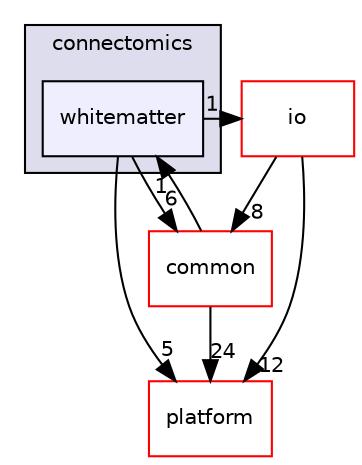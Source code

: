 digraph "bioexplorer/backend/science/connectomics/whitematter" {
  compound=true
  node [ fontsize="10", fontname="Helvetica"];
  edge [ labelfontsize="10", labelfontname="Helvetica"];
  subgraph clusterdir_facbdce5043c3807997b3ff6b2f121e6 {
    graph [ bgcolor="#ddddee", pencolor="black", label="connectomics" fontname="Helvetica", fontsize="10", URL="dir_facbdce5043c3807997b3ff6b2f121e6.html"]
  dir_49d94f51ac5b3c777b051c047407c3de [shape=box, label="whitematter", style="filled", fillcolor="#eeeeff", pencolor="black", URL="dir_49d94f51ac5b3c777b051c047407c3de.html"];
  }
  dir_250f267abadc546ecc00bd4d0ef83277 [shape=box label="io" fillcolor="white" style="filled" color="red" URL="dir_250f267abadc546ecc00bd4d0ef83277.html"];
  dir_5e35986c19ea419782b8bbaa2dbf7d22 [shape=box label="common" fillcolor="white" style="filled" color="red" URL="dir_5e35986c19ea419782b8bbaa2dbf7d22.html"];
  dir_c5a52a81292cf9a5167198f4f346d6d9 [shape=box label="platform" fillcolor="white" style="filled" color="red" URL="dir_c5a52a81292cf9a5167198f4f346d6d9.html"];
  dir_250f267abadc546ecc00bd4d0ef83277->dir_5e35986c19ea419782b8bbaa2dbf7d22 [headlabel="8", labeldistance=1.5 headhref="dir_000051_000043.html"];
  dir_250f267abadc546ecc00bd4d0ef83277->dir_c5a52a81292cf9a5167198f4f346d6d9 [headlabel="12", labeldistance=1.5 headhref="dir_000051_000061.html"];
  dir_49d94f51ac5b3c777b051c047407c3de->dir_250f267abadc546ecc00bd4d0ef83277 [headlabel="1", labeldistance=1.5 headhref="dir_000049_000051.html"];
  dir_49d94f51ac5b3c777b051c047407c3de->dir_5e35986c19ea419782b8bbaa2dbf7d22 [headlabel="6", labeldistance=1.5 headhref="dir_000049_000043.html"];
  dir_49d94f51ac5b3c777b051c047407c3de->dir_c5a52a81292cf9a5167198f4f346d6d9 [headlabel="5", labeldistance=1.5 headhref="dir_000049_000061.html"];
  dir_5e35986c19ea419782b8bbaa2dbf7d22->dir_49d94f51ac5b3c777b051c047407c3de [headlabel="1", labeldistance=1.5 headhref="dir_000043_000049.html"];
  dir_5e35986c19ea419782b8bbaa2dbf7d22->dir_c5a52a81292cf9a5167198f4f346d6d9 [headlabel="24", labeldistance=1.5 headhref="dir_000043_000061.html"];
}
